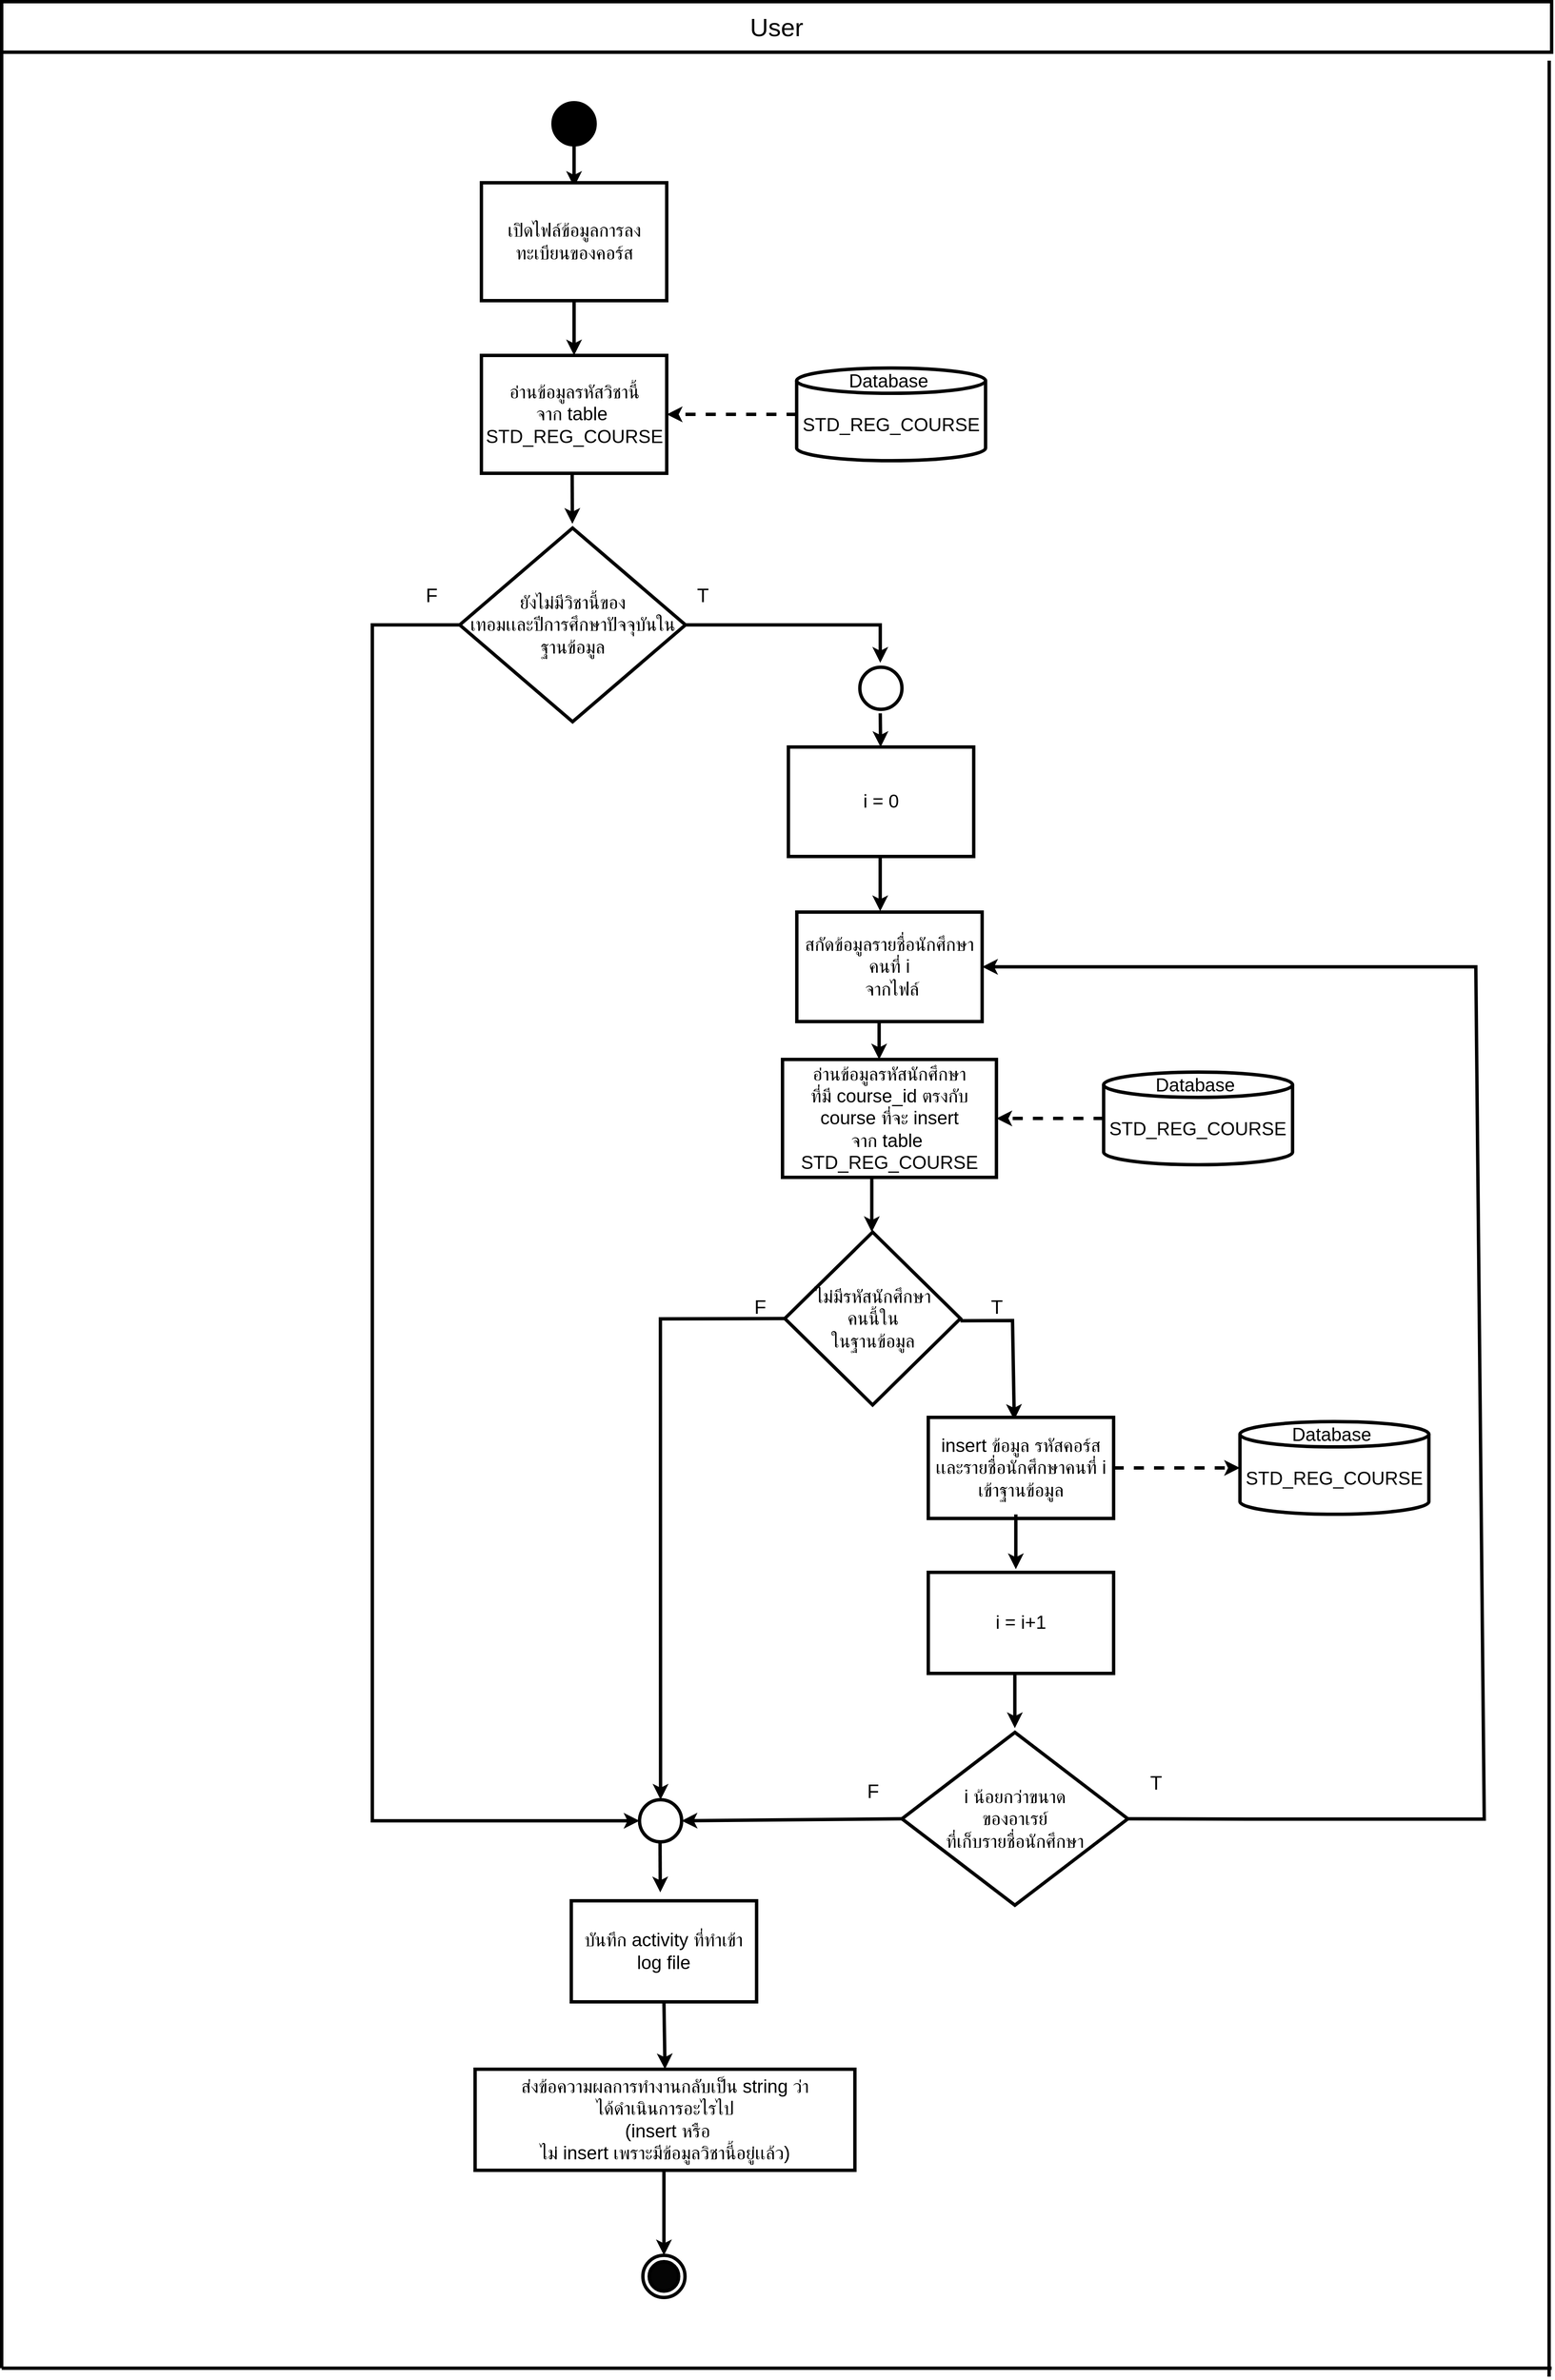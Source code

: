 <mxfile version="21.6.8" type="device">
  <diagram id="C5RBs43oDa-KdzZeNtuy" name="Page-1">
    <mxGraphModel dx="2770" dy="1986" grid="1" gridSize="10" guides="1" tooltips="1" connect="1" arrows="1" fold="1" page="1" pageScale="1" pageWidth="827" pageHeight="1169" math="0" shadow="0">
      <root>
        <mxCell id="WIyWlLk6GJQsqaUBKTNV-0" />
        <mxCell id="WIyWlLk6GJQsqaUBKTNV-1" parent="WIyWlLk6GJQsqaUBKTNV-0" />
        <mxCell id="xALUO3HwdJlkxT8yfgA3-7" value="&lt;font style=&quot;font-size: 30px;&quot;&gt;User&lt;/font&gt;" style="rounded=0;whiteSpace=wrap;html=1;strokeWidth=4;" parent="WIyWlLk6GJQsqaUBKTNV-1" vertex="1">
          <mxGeometry x="1280" y="300" width="1840" height="60" as="geometry" />
        </mxCell>
        <mxCell id="xALUO3HwdJlkxT8yfgA3-140" value="" style="endArrow=none;html=1;rounded=0;strokeWidth=4;" parent="WIyWlLk6GJQsqaUBKTNV-1" edge="1">
          <mxGeometry width="50" height="50" relative="1" as="geometry">
            <mxPoint x="1280" y="3110" as="sourcePoint" />
            <mxPoint x="1280" y="320" as="targetPoint" />
          </mxGeometry>
        </mxCell>
        <mxCell id="xALUO3HwdJlkxT8yfgA3-143" value="" style="endArrow=none;html=1;rounded=0;entryX=0;entryY=1;entryDx=0;entryDy=0;strokeWidth=4;" parent="WIyWlLk6GJQsqaUBKTNV-1" edge="1">
          <mxGeometry width="50" height="50" relative="1" as="geometry">
            <mxPoint x="3117" y="3120" as="sourcePoint" />
            <mxPoint x="3117.14" y="370" as="targetPoint" />
          </mxGeometry>
        </mxCell>
        <mxCell id="TLsUlpolCmr_xRNrr_nB-163" value="" style="endArrow=none;html=1;rounded=0;strokeWidth=4;" parent="WIyWlLk6GJQsqaUBKTNV-1" edge="1">
          <mxGeometry width="50" height="50" relative="1" as="geometry">
            <mxPoint x="1280" y="3110" as="sourcePoint" />
            <mxPoint x="3120" y="3110" as="targetPoint" />
          </mxGeometry>
        </mxCell>
        <mxCell id="_sAIt1mrX6FmBIjSAhMb-64" value="&lt;font style=&quot;font-size: 22px;&quot;&gt;ส่งข้อความผลการทำงานกลับเป็น string ว่า&lt;br style=&quot;border-color: var(--border-color);&quot;&gt;ได้ดำเนินการอะไรไป&lt;br style=&quot;border-color: var(--border-color);&quot;&gt;&amp;nbsp;(insert หรือ&lt;br style=&quot;border-color: var(--border-color);&quot;&gt;ไม่ insert เพราะมีข้อมูลวิชานี้อยู่เเล้ว)&lt;/font&gt;&lt;span style=&quot;font-size: 22px;&quot;&gt;&lt;br&gt;&lt;/span&gt;" style="rounded=0;whiteSpace=wrap;html=1;strokeWidth=4;" parent="WIyWlLk6GJQsqaUBKTNV-1" vertex="1">
          <mxGeometry x="1842.0" y="2755" width="450.87" height="120" as="geometry" />
        </mxCell>
        <mxCell id="_sAIt1mrX6FmBIjSAhMb-65" value="&lt;font style=&quot;font-size: 22px;&quot;&gt;บันทึก activity ที่ทำเข้า&lt;br&gt;log file&lt;br&gt;&lt;/font&gt;" style="rounded=0;whiteSpace=wrap;html=1;strokeWidth=4;" parent="WIyWlLk6GJQsqaUBKTNV-1" vertex="1">
          <mxGeometry x="1956.19" y="2555" width="220" height="120" as="geometry" />
        </mxCell>
        <mxCell id="_sAIt1mrX6FmBIjSAhMb-66" value="" style="ellipse;whiteSpace=wrap;html=1;aspect=fixed;strokeWidth=4;" parent="WIyWlLk6GJQsqaUBKTNV-1" vertex="1">
          <mxGeometry x="2037.19" y="2435" width="50" height="50" as="geometry" />
        </mxCell>
        <mxCell id="_sAIt1mrX6FmBIjSAhMb-67" value="" style="endArrow=classic;html=1;rounded=0;exitX=0.5;exitY=1;exitDx=0;exitDy=0;strokeWidth=4;" parent="WIyWlLk6GJQsqaUBKTNV-1" edge="1">
          <mxGeometry width="50" height="50" relative="1" as="geometry">
            <mxPoint x="2061.57" y="2485" as="sourcePoint" />
            <mxPoint x="2061.84" y="2545" as="targetPoint" />
          </mxGeometry>
        </mxCell>
        <mxCell id="_sAIt1mrX6FmBIjSAhMb-68" value="" style="endArrow=classic;html=1;rounded=0;exitX=0.5;exitY=1;exitDx=0;exitDy=0;entryX=0.5;entryY=0;entryDx=0;entryDy=0;strokeWidth=4;" parent="WIyWlLk6GJQsqaUBKTNV-1" source="_sAIt1mrX6FmBIjSAhMb-65" target="_sAIt1mrX6FmBIjSAhMb-64" edge="1">
          <mxGeometry width="50" height="50" relative="1" as="geometry">
            <mxPoint x="2061.6" y="2685" as="sourcePoint" />
            <mxPoint x="2061.87" y="2745" as="targetPoint" />
          </mxGeometry>
        </mxCell>
        <mxCell id="_sAIt1mrX6FmBIjSAhMb-69" value="" style="ellipse;whiteSpace=wrap;html=1;aspect=fixed;strokeWidth=4;" parent="WIyWlLk6GJQsqaUBKTNV-1" vertex="1">
          <mxGeometry x="2041.19" y="2976" width="50" height="50" as="geometry" />
        </mxCell>
        <mxCell id="_sAIt1mrX6FmBIjSAhMb-70" value="" style="ellipse;whiteSpace=wrap;html=1;aspect=fixed;fillColor=#050505;strokeWidth=4;" parent="WIyWlLk6GJQsqaUBKTNV-1" vertex="1">
          <mxGeometry x="2048.69" y="2983.5" width="35" height="35" as="geometry" />
        </mxCell>
        <mxCell id="_sAIt1mrX6FmBIjSAhMb-71" value="" style="endArrow=classic;html=1;rounded=0;exitX=0.5;exitY=1;exitDx=0;exitDy=0;entryX=0.5;entryY=0;entryDx=0;entryDy=0;strokeWidth=4;" parent="WIyWlLk6GJQsqaUBKTNV-1" edge="1">
          <mxGeometry width="50" height="50" relative="1" as="geometry">
            <mxPoint x="2066.19" y="2875" as="sourcePoint" />
            <mxPoint x="2066.19" y="2976" as="targetPoint" />
          </mxGeometry>
        </mxCell>
        <mxCell id="_sAIt1mrX6FmBIjSAhMb-72" value="" style="endArrow=classic;html=1;rounded=0;exitX=1;exitY=0.5;exitDx=0;exitDy=0;entryX=0.464;entryY=0.025;entryDx=0;entryDy=0;entryPerimeter=0;strokeWidth=4;" parent="WIyWlLk6GJQsqaUBKTNV-1" target="_sAIt1mrX6FmBIjSAhMb-76" edge="1">
          <mxGeometry width="50" height="50" relative="1" as="geometry">
            <mxPoint x="2418.18" y="1866.25" as="sourcePoint" />
            <mxPoint x="2488.18" y="1976.25" as="targetPoint" />
            <Array as="points">
              <mxPoint x="2480" y="1866" />
            </Array>
          </mxGeometry>
        </mxCell>
        <mxCell id="_sAIt1mrX6FmBIjSAhMb-73" value="&lt;font style=&quot;font-size: 22px;&quot;&gt;ไม่มีรหัสนักศึกษา&lt;br&gt;คนนี้ใน&lt;br&gt;ในฐานข้อมูล&lt;/font&gt;" style="rhombus;whiteSpace=wrap;html=1;strokeWidth=4;" parent="WIyWlLk6GJQsqaUBKTNV-1" vertex="1">
          <mxGeometry x="2209.68" y="1761" width="208.5" height="205.25" as="geometry" />
        </mxCell>
        <mxCell id="_sAIt1mrX6FmBIjSAhMb-74" value="&lt;font style=&quot;font-size: 23px;&quot;&gt;F&lt;/font&gt;" style="text;html=1;align=center;verticalAlign=middle;resizable=0;points=[];autosize=1;strokeColor=none;fillColor=none;strokeWidth=4;" parent="WIyWlLk6GJQsqaUBKTNV-1" vertex="1">
          <mxGeometry x="2160" y="1830" width="40" height="40" as="geometry" />
        </mxCell>
        <mxCell id="_sAIt1mrX6FmBIjSAhMb-75" value="&lt;font style=&quot;font-size: 23px;&quot;&gt;T&lt;/font&gt;" style="text;html=1;align=center;verticalAlign=middle;resizable=0;points=[];autosize=1;strokeColor=none;fillColor=none;strokeWidth=4;" parent="WIyWlLk6GJQsqaUBKTNV-1" vertex="1">
          <mxGeometry x="2441" y="1830" width="40" height="40" as="geometry" />
        </mxCell>
        <mxCell id="_sAIt1mrX6FmBIjSAhMb-76" value="&lt;font style=&quot;font-size: 22px;&quot;&gt;insert ข้อมูล รหัสคอร์ส&lt;br&gt;เเละรายชื่อนักศึกษาคนที่ i เข้าฐานข้อมูล&lt;/font&gt;" style="rounded=0;whiteSpace=wrap;html=1;strokeWidth=4;" parent="WIyWlLk6GJQsqaUBKTNV-1" vertex="1">
          <mxGeometry x="2380" y="1981" width="220" height="120" as="geometry" />
        </mxCell>
        <mxCell id="_sAIt1mrX6FmBIjSAhMb-77" value="" style="ellipse;whiteSpace=wrap;html=1;aspect=fixed;strokeWidth=4;" parent="WIyWlLk6GJQsqaUBKTNV-1" vertex="1">
          <mxGeometry x="2298.75" y="1090.25" width="50" height="50" as="geometry" />
        </mxCell>
        <mxCell id="_sAIt1mrX6FmBIjSAhMb-78" value="" style="endArrow=classic;html=1;rounded=0;exitX=0;exitY=0.5;exitDx=0;exitDy=0;entryX=0.5;entryY=0;entryDx=0;entryDy=0;strokeWidth=4;" parent="WIyWlLk6GJQsqaUBKTNV-1" source="_sAIt1mrX6FmBIjSAhMb-73" target="_sAIt1mrX6FmBIjSAhMb-66" edge="1">
          <mxGeometry width="50" height="50" relative="1" as="geometry">
            <mxPoint x="2211.56" y="1981" as="sourcePoint" />
            <mxPoint x="1988.93" y="2536" as="targetPoint" />
            <Array as="points">
              <mxPoint x="2062" y="1864" />
            </Array>
          </mxGeometry>
        </mxCell>
        <mxCell id="_sAIt1mrX6FmBIjSAhMb-79" value="" style="endArrow=classic;html=1;rounded=0;strokeWidth=4;" parent="WIyWlLk6GJQsqaUBKTNV-1" edge="1">
          <mxGeometry width="50" height="50" relative="1" as="geometry">
            <mxPoint x="2323" y="1145" as="sourcePoint" />
            <mxPoint x="2323.43" y="1185" as="targetPoint" />
          </mxGeometry>
        </mxCell>
        <mxCell id="_sAIt1mrX6FmBIjSAhMb-80" value="" style="endArrow=classic;html=1;rounded=0;entryX=1;entryY=0.5;entryDx=0;entryDy=0;exitX=1;exitY=0.5;exitDx=0;exitDy=0;strokeWidth=4;" parent="WIyWlLk6GJQsqaUBKTNV-1" source="_sAIt1mrX6FmBIjSAhMb-151" target="_sAIt1mrX6FmBIjSAhMb-86" edge="1">
          <mxGeometry width="50" height="50" relative="1" as="geometry">
            <mxPoint x="2640.0" y="2447.75" as="sourcePoint" />
            <mxPoint x="2333" y="1445" as="targetPoint" />
            <Array as="points">
              <mxPoint x="2760" y="2458" />
              <mxPoint x="3040" y="2458" />
              <mxPoint x="3030" y="1446" />
            </Array>
          </mxGeometry>
        </mxCell>
        <mxCell id="_sAIt1mrX6FmBIjSAhMb-81" value="&lt;font style=&quot;font-size: 22px;&quot;&gt;อ่านข้อมูลรหัสนักศึกษา&lt;br&gt;ที่มี course_id ตรงกับ&lt;br&gt;course ที่จะ insert &lt;br&gt;จาก table&amp;nbsp;&lt;br&gt;STD_REG_COURSE&lt;/font&gt;&lt;span style=&quot;font-size: 22px;&quot;&gt;&lt;br&gt;&lt;/span&gt;" style="rounded=0;whiteSpace=wrap;html=1;strokeWidth=4;" parent="WIyWlLk6GJQsqaUBKTNV-1" vertex="1">
          <mxGeometry x="2206.96" y="1556" width="253.93" height="140" as="geometry" />
        </mxCell>
        <mxCell id="_sAIt1mrX6FmBIjSAhMb-82" value="" style="endArrow=classic;html=1;rounded=0;exitX=0;exitY=0.5;exitDx=0;exitDy=0;exitPerimeter=0;dashed=1;entryX=1;entryY=0.5;entryDx=0;entryDy=0;strokeWidth=4;" parent="WIyWlLk6GJQsqaUBKTNV-1" source="_sAIt1mrX6FmBIjSAhMb-83" target="_sAIt1mrX6FmBIjSAhMb-81" edge="1">
          <mxGeometry width="50" height="50" relative="1" as="geometry">
            <mxPoint x="2437.93" y="1626" as="sourcePoint" />
            <mxPoint x="2449.18" y="1596" as="targetPoint" />
          </mxGeometry>
        </mxCell>
        <mxCell id="_sAIt1mrX6FmBIjSAhMb-83" value="&lt;font style=&quot;font-size: 22px;&quot;&gt;&lt;font style=&quot;font-size: 22px;&quot;&gt;Database&amp;nbsp;&lt;br&gt;&lt;br&gt;STD_REG_COURSE&lt;br&gt;&lt;br style=&quot;border-color: var(--border-color);&quot;&gt;&lt;br&gt;&lt;/font&gt;&lt;/font&gt;" style="shape=cylinder3;whiteSpace=wrap;html=1;boundedLbl=1;backgroundOutline=1;size=15;strokeWidth=4;" parent="WIyWlLk6GJQsqaUBKTNV-1" vertex="1">
          <mxGeometry x="2588.18" y="1571" width="224.25" height="110" as="geometry" />
        </mxCell>
        <mxCell id="_sAIt1mrX6FmBIjSAhMb-84" value="" style="endArrow=classic;html=1;rounded=0;exitX=0.5;exitY=1;exitDx=0;exitDy=0;entryX=0.5;entryY=0;entryDx=0;entryDy=0;strokeWidth=4;" parent="WIyWlLk6GJQsqaUBKTNV-1" edge="1">
          <mxGeometry width="50" height="50" relative="1" as="geometry">
            <mxPoint x="2321.66" y="1491" as="sourcePoint" />
            <mxPoint x="2321.66" y="1556" as="targetPoint" />
          </mxGeometry>
        </mxCell>
        <mxCell id="_sAIt1mrX6FmBIjSAhMb-85" value="" style="endArrow=classic;html=1;rounded=0;exitX=0.5;exitY=1;exitDx=0;exitDy=0;entryX=0.5;entryY=0;entryDx=0;entryDy=0;strokeWidth=4;" parent="WIyWlLk6GJQsqaUBKTNV-1" edge="1">
          <mxGeometry width="50" height="50" relative="1" as="geometry">
            <mxPoint x="2312.93" y="1696" as="sourcePoint" />
            <mxPoint x="2312.93" y="1761" as="targetPoint" />
          </mxGeometry>
        </mxCell>
        <mxCell id="_sAIt1mrX6FmBIjSAhMb-86" value="&lt;font style=&quot;font-size: 22px;&quot;&gt;สกัดข้อมูลรายชื่อนักศึกษาคนที่ i&lt;br&gt;&amp;nbsp;จากไฟล์&lt;/font&gt;" style="rounded=0;whiteSpace=wrap;html=1;strokeWidth=4;" parent="WIyWlLk6GJQsqaUBKTNV-1" vertex="1">
          <mxGeometry x="2223.93" y="1381" width="220" height="130" as="geometry" />
        </mxCell>
        <mxCell id="_sAIt1mrX6FmBIjSAhMb-87" value="&lt;font style=&quot;font-size: 22px;&quot;&gt;ยังไม่มีวิชานี้ของ&lt;br&gt;เทอมเเละปีการศึกษาปัจจุบันในฐานข้อมูล&lt;/font&gt;" style="rhombus;whiteSpace=wrap;html=1;strokeWidth=4;" parent="WIyWlLk6GJQsqaUBKTNV-1" vertex="1">
          <mxGeometry x="1823.75" y="925" width="268" height="230" as="geometry" />
        </mxCell>
        <mxCell id="_sAIt1mrX6FmBIjSAhMb-88" value="&lt;font style=&quot;font-size: 23px;&quot;&gt;F&lt;/font&gt;" style="text;html=1;align=center;verticalAlign=middle;resizable=0;points=[];autosize=1;strokeColor=none;fillColor=none;strokeWidth=4;" parent="WIyWlLk6GJQsqaUBKTNV-1" vertex="1">
          <mxGeometry x="1770.0" y="985" width="40" height="40" as="geometry" />
        </mxCell>
        <mxCell id="_sAIt1mrX6FmBIjSAhMb-89" value="&lt;font style=&quot;font-size: 23px;&quot;&gt;T&lt;/font&gt;" style="text;html=1;align=center;verticalAlign=middle;resizable=0;points=[];autosize=1;strokeColor=none;fillColor=none;strokeWidth=4;" parent="WIyWlLk6GJQsqaUBKTNV-1" vertex="1">
          <mxGeometry x="2091.75" y="985" width="40" height="40" as="geometry" />
        </mxCell>
        <mxCell id="_sAIt1mrX6FmBIjSAhMb-90" value="&lt;font style=&quot;font-size: 22px;&quot;&gt;อ่านข้อมูลรหัสวิชานี้&lt;br&gt;จาก table&amp;nbsp;&lt;br&gt;STD_REG_COURSE&lt;/font&gt;&lt;span style=&quot;font-size: 22px;&quot;&gt;&lt;br&gt;&lt;/span&gt;" style="rounded=0;whiteSpace=wrap;html=1;strokeWidth=4;" parent="WIyWlLk6GJQsqaUBKTNV-1" vertex="1">
          <mxGeometry x="1849.5" y="720" width="220" height="140" as="geometry" />
        </mxCell>
        <mxCell id="_sAIt1mrX6FmBIjSAhMb-91" value="" style="endArrow=classic;html=1;rounded=0;exitX=0;exitY=0.5;exitDx=0;exitDy=0;exitPerimeter=0;dashed=1;entryX=1;entryY=0.5;entryDx=0;entryDy=0;strokeWidth=4;" parent="WIyWlLk6GJQsqaUBKTNV-1" source="_sAIt1mrX6FmBIjSAhMb-93" target="_sAIt1mrX6FmBIjSAhMb-90" edge="1">
          <mxGeometry width="50" height="50" relative="1" as="geometry">
            <mxPoint x="2073.5" y="790" as="sourcePoint" />
            <mxPoint x="2084.75" y="760" as="targetPoint" />
          </mxGeometry>
        </mxCell>
        <mxCell id="_sAIt1mrX6FmBIjSAhMb-92" value="" style="endArrow=classic;html=1;rounded=0;exitX=0.5;exitY=1;exitDx=0;exitDy=0;strokeWidth=4;" parent="WIyWlLk6GJQsqaUBKTNV-1" edge="1">
          <mxGeometry width="50" height="50" relative="1" as="geometry">
            <mxPoint x="1957.23" y="860" as="sourcePoint" />
            <mxPoint x="1957.5" y="920" as="targetPoint" />
          </mxGeometry>
        </mxCell>
        <mxCell id="_sAIt1mrX6FmBIjSAhMb-93" value="&lt;font style=&quot;font-size: 22px;&quot;&gt;&lt;font style=&quot;font-size: 22px;&quot;&gt;Database&amp;nbsp;&lt;br&gt;&lt;br&gt;STD_REG_COURSE&lt;br&gt;&lt;br style=&quot;border-color: var(--border-color);&quot;&gt;&lt;br&gt;&lt;/font&gt;&lt;/font&gt;" style="shape=cylinder3;whiteSpace=wrap;html=1;boundedLbl=1;backgroundOutline=1;size=15;strokeWidth=4;" parent="WIyWlLk6GJQsqaUBKTNV-1" vertex="1">
          <mxGeometry x="2223.75" y="735" width="224.25" height="110" as="geometry" />
        </mxCell>
        <mxCell id="_sAIt1mrX6FmBIjSAhMb-94" value="" style="ellipse;whiteSpace=wrap;html=1;aspect=fixed;fillColor=#000000;strokeWidth=4;" parent="WIyWlLk6GJQsqaUBKTNV-1" vertex="1">
          <mxGeometry x="1934.5" y="420" width="50" height="50" as="geometry" />
        </mxCell>
        <mxCell id="_sAIt1mrX6FmBIjSAhMb-95" value="" style="endArrow=classic;html=1;rounded=0;exitX=0.5;exitY=1;exitDx=0;exitDy=0;strokeWidth=4;" parent="WIyWlLk6GJQsqaUBKTNV-1" source="_sAIt1mrX6FmBIjSAhMb-94" edge="1">
          <mxGeometry width="50" height="50" relative="1" as="geometry">
            <mxPoint x="1974.5" y="650" as="sourcePoint" />
            <mxPoint x="1959.5" y="520" as="targetPoint" />
          </mxGeometry>
        </mxCell>
        <mxCell id="_sAIt1mrX6FmBIjSAhMb-96" value="" style="endArrow=classic;html=1;rounded=0;exitX=0.5;exitY=1;exitDx=0;exitDy=0;entryX=0.5;entryY=0;entryDx=0;entryDy=0;strokeWidth=4;" parent="WIyWlLk6GJQsqaUBKTNV-1" source="_sAIt1mrX6FmBIjSAhMb-97" edge="1">
          <mxGeometry width="50" height="50" relative="1" as="geometry">
            <mxPoint x="2039.5" y="690" as="sourcePoint" />
            <mxPoint x="1959.5" y="720.0" as="targetPoint" />
          </mxGeometry>
        </mxCell>
        <mxCell id="_sAIt1mrX6FmBIjSAhMb-97" value="&lt;span style=&quot;font-size: 22px;&quot;&gt;เปิดไฟล์ข้อมูลการลงทะเบียนของคอร์ส&lt;/span&gt;" style="rounded=0;whiteSpace=wrap;html=1;strokeWidth=4;" parent="WIyWlLk6GJQsqaUBKTNV-1" vertex="1">
          <mxGeometry x="1849.5" y="515" width="220" height="140" as="geometry" />
        </mxCell>
        <mxCell id="_sAIt1mrX6FmBIjSAhMb-100" value="" style="endArrow=classic;html=1;rounded=0;exitX=0;exitY=0.5;exitDx=0;exitDy=0;entryX=0;entryY=0.5;entryDx=0;entryDy=0;strokeWidth=4;" parent="WIyWlLk6GJQsqaUBKTNV-1" source="_sAIt1mrX6FmBIjSAhMb-87" target="_sAIt1mrX6FmBIjSAhMb-66" edge="1">
          <mxGeometry width="50" height="50" relative="1" as="geometry">
            <mxPoint x="1791.94" y="1000" as="sourcePoint" />
            <mxPoint x="1923.0" y="1825" as="targetPoint" />
            <Array as="points">
              <mxPoint x="1720" y="1040" />
              <mxPoint x="1720" y="2460" />
            </Array>
          </mxGeometry>
        </mxCell>
        <mxCell id="_sAIt1mrX6FmBIjSAhMb-101" value="" style="endArrow=classic;html=1;rounded=0;exitX=1;exitY=0.5;exitDx=0;exitDy=0;strokeWidth=4;" parent="WIyWlLk6GJQsqaUBKTNV-1" source="_sAIt1mrX6FmBIjSAhMb-87" edge="1">
          <mxGeometry width="50" height="50" relative="1" as="geometry">
            <mxPoint x="2123.75" y="1015" as="sourcePoint" />
            <mxPoint x="2323" y="1085" as="targetPoint" />
            <Array as="points">
              <mxPoint x="2323" y="1040" />
            </Array>
          </mxGeometry>
        </mxCell>
        <mxCell id="_sAIt1mrX6FmBIjSAhMb-144" value="&lt;span style=&quot;font-size: 22px;&quot;&gt;i = 0&lt;/span&gt;" style="rounded=0;whiteSpace=wrap;html=1;strokeWidth=4;" parent="WIyWlLk6GJQsqaUBKTNV-1" vertex="1">
          <mxGeometry x="2213.93" y="1185" width="220" height="130" as="geometry" />
        </mxCell>
        <mxCell id="_sAIt1mrX6FmBIjSAhMb-145" value="" style="endArrow=classic;html=1;rounded=0;exitX=0.5;exitY=1;exitDx=0;exitDy=0;entryX=0.5;entryY=0;entryDx=0;entryDy=0;strokeWidth=4;" parent="WIyWlLk6GJQsqaUBKTNV-1" edge="1">
          <mxGeometry width="50" height="50" relative="1" as="geometry">
            <mxPoint x="2322.92" y="1315" as="sourcePoint" />
            <mxPoint x="2322.92" y="1380" as="targetPoint" />
          </mxGeometry>
        </mxCell>
        <mxCell id="_sAIt1mrX6FmBIjSAhMb-146" value="&lt;font style=&quot;font-size: 22px;&quot;&gt;i = i+1&lt;br&gt;&lt;/font&gt;" style="rounded=0;whiteSpace=wrap;html=1;strokeWidth=4;" parent="WIyWlLk6GJQsqaUBKTNV-1" vertex="1">
          <mxGeometry x="2380.0" y="2165" width="220" height="120" as="geometry" />
        </mxCell>
        <mxCell id="_sAIt1mrX6FmBIjSAhMb-147" value="" style="endArrow=classic;html=1;rounded=0;exitX=0.5;exitY=1;exitDx=0;exitDy=0;entryX=0.5;entryY=0;entryDx=0;entryDy=0;strokeWidth=4;" parent="WIyWlLk6GJQsqaUBKTNV-1" edge="1">
          <mxGeometry width="50" height="50" relative="1" as="geometry">
            <mxPoint x="2483.93" y="2096.25" as="sourcePoint" />
            <mxPoint x="2483.93" y="2161.25" as="targetPoint" />
          </mxGeometry>
        </mxCell>
        <mxCell id="_sAIt1mrX6FmBIjSAhMb-150" value="" style="endArrow=classic;html=1;rounded=0;exitX=0.5;exitY=1;exitDx=0;exitDy=0;entryX=0.5;entryY=0;entryDx=0;entryDy=0;strokeWidth=4;" parent="WIyWlLk6GJQsqaUBKTNV-1" edge="1">
          <mxGeometry width="50" height="50" relative="1" as="geometry">
            <mxPoint x="2482.75" y="2285" as="sourcePoint" />
            <mxPoint x="2482.75" y="2350" as="targetPoint" />
          </mxGeometry>
        </mxCell>
        <mxCell id="_sAIt1mrX6FmBIjSAhMb-151" value="&lt;font style=&quot;font-size: 22px;&quot;&gt;i น้อยกว่าขนาด&lt;br style=&quot;border-color: var(--border-color);&quot;&gt;ของอาเรย์&lt;br style=&quot;border-color: var(--border-color);&quot;&gt;ที่เก็บรายชื่อนักศึกษา&lt;/font&gt;" style="rhombus;whiteSpace=wrap;html=1;strokeWidth=4;" parent="WIyWlLk6GJQsqaUBKTNV-1" vertex="1">
          <mxGeometry x="2348.75" y="2355" width="268.18" height="205.25" as="geometry" />
        </mxCell>
        <mxCell id="_sAIt1mrX6FmBIjSAhMb-152" value="&lt;font style=&quot;font-size: 23px;&quot;&gt;T&lt;/font&gt;" style="text;html=1;align=center;verticalAlign=middle;resizable=0;points=[];autosize=1;strokeColor=none;fillColor=none;strokeWidth=4;" parent="WIyWlLk6GJQsqaUBKTNV-1" vertex="1">
          <mxGeometry x="2630" y="2395" width="40" height="40" as="geometry" />
        </mxCell>
        <mxCell id="_sAIt1mrX6FmBIjSAhMb-153" value="&lt;font style=&quot;font-size: 23px;&quot;&gt;F&lt;/font&gt;" style="text;html=1;align=center;verticalAlign=middle;resizable=0;points=[];autosize=1;strokeColor=none;fillColor=none;strokeWidth=4;" parent="WIyWlLk6GJQsqaUBKTNV-1" vertex="1">
          <mxGeometry x="2293.93" y="2405" width="40" height="40" as="geometry" />
        </mxCell>
        <mxCell id="_sAIt1mrX6FmBIjSAhMb-154" value="" style="endArrow=classic;html=1;rounded=0;exitX=0;exitY=0.5;exitDx=0;exitDy=0;entryX=1;entryY=0.5;entryDx=0;entryDy=0;strokeWidth=4;" parent="WIyWlLk6GJQsqaUBKTNV-1" source="_sAIt1mrX6FmBIjSAhMb-151" target="_sAIt1mrX6FmBIjSAhMb-66" edge="1">
          <mxGeometry width="50" height="50" relative="1" as="geometry">
            <mxPoint x="2333.22" y="2301" as="sourcePoint" />
            <mxPoint x="2230" y="2455" as="targetPoint" />
          </mxGeometry>
        </mxCell>
        <mxCell id="0i6wcJ_05ikz1qf3UyQA-0" value="&lt;font style=&quot;font-size: 22px;&quot;&gt;&lt;font style=&quot;font-size: 22px;&quot;&gt;Database&amp;nbsp;&lt;br&gt;&lt;br&gt;STD_REG_COURSE&lt;br&gt;&lt;br style=&quot;border-color: var(--border-color);&quot;&gt;&lt;br&gt;&lt;/font&gt;&lt;/font&gt;" style="shape=cylinder3;whiteSpace=wrap;html=1;boundedLbl=1;backgroundOutline=1;size=15;strokeWidth=4;" parent="WIyWlLk6GJQsqaUBKTNV-1" vertex="1">
          <mxGeometry x="2750" y="1986" width="224.25" height="110" as="geometry" />
        </mxCell>
        <mxCell id="0i6wcJ_05ikz1qf3UyQA-1" value="" style="endArrow=classic;html=1;rounded=0;exitX=1;exitY=0.5;exitDx=0;exitDy=0;dashed=1;entryX=0;entryY=0.5;entryDx=0;entryDy=0;entryPerimeter=0;strokeWidth=4;" parent="WIyWlLk6GJQsqaUBKTNV-1" source="_sAIt1mrX6FmBIjSAhMb-76" target="0i6wcJ_05ikz1qf3UyQA-0" edge="1">
          <mxGeometry width="50" height="50" relative="1" as="geometry">
            <mxPoint x="2757" y="1950" as="sourcePoint" />
            <mxPoint x="2630" y="1950" as="targetPoint" />
          </mxGeometry>
        </mxCell>
      </root>
    </mxGraphModel>
  </diagram>
</mxfile>
